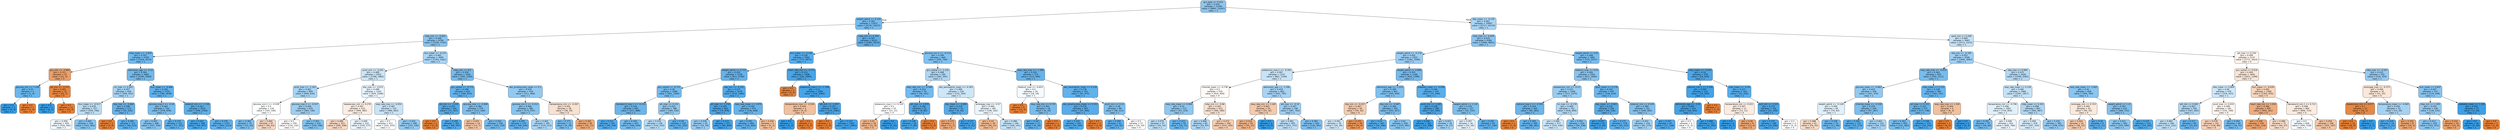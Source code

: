 digraph Tree {
node [shape=box, style="filled, rounded", color="black", fontname="helvetica"] ;
edge [fontname="helvetica"] ;
0 [label="gcs_eyes <= 0.412\ngini = 0.416\nsamples = 21094\nvalue = [9893, 23597]\nclass = 1", fillcolor="#8cc6f0"] ;
1 [label="weight_admit <= 0.144\ngini = 0.362\nsamples = 11027\nvalue = [4176, 13427]\nclass = 1", fillcolor="#77bbed"] ;
0 -> 1 [labeldistance=2.5, labelangle=45, headlabel="True"] ;
2 [label="mbp_min <= -0.003\ngini = 0.409\nsamples = 6794\nvalue = [3109, 7755]\nclass = 1", fillcolor="#88c4ef"] ;
1 -> 2 ;
3 [label="mbp_mean <= -2.855\ngini = 0.347\nsamples = 3700\nvalue = [1316, 4574]\nclass = 1", fillcolor="#72b9ec"] ;
2 -> 3 ;
4 [label="gcs_min <= -2.904\ngini = 0.311\nsamples = 15\nvalue = [21, 5]\nclass = 0", fillcolor="#eb9f68"] ;
3 -> 4 ;
5 [label="glucose_min <= 7.236\ngini = 0.32\nsamples = 3\nvalue = [1, 4]\nclass = 1", fillcolor="#6ab6ec"] ;
4 -> 5 ;
6 [label="gini = 0.0\nsamples = 2\nvalue = [0, 4]\nclass = 1", fillcolor="#399de5"] ;
5 -> 6 ;
7 [label="gini = 0.0\nsamples = 1\nvalue = [1, 0]\nclass = 0", fillcolor="#e58139"] ;
5 -> 7 ;
8 [label="ptt_min <= -0.551\ngini = 0.091\nsamples = 12\nvalue = [20, 1]\nclass = 0", fillcolor="#e68743"] ;
4 -> 8 ;
9 [label="gini = 0.0\nsamples = 1\nvalue = [0, 1]\nclass = 1", fillcolor="#399de5"] ;
8 -> 9 ;
10 [label="gini = 0.0\nsamples = 11\nvalue = [20, 0]\nclass = 0", fillcolor="#e58139"] ;
8 -> 10 ;
11 [label="admission_age <= -0.22\ngini = 0.344\nsamples = 3685\nvalue = [1295, 4569]\nclass = 1", fillcolor="#71b9ec"] ;
3 -> 11 ;
12 [label="inr_max <= 0.201\ngini = 0.457\nsamples = 930\nvalue = [509, 931]\nclass = 1", fillcolor="#a5d3f3"] ;
11 -> 12 ;
13 [label="bun_mean <= -0.517\ngini = 0.478\nsamples = 757\nvalue = [459, 706]\nclass = 1", fillcolor="#baddf6"] ;
12 -> 13 ;
14 [label="gini = 0.499\nsamples = 429\nvalue = [316, 342]\nclass = 1", fillcolor="#f0f8fd"] ;
13 -> 14 ;
15 [label="gini = 0.405\nsamples = 328\nvalue = [143, 364]\nclass = 1", fillcolor="#87c4ef"] ;
13 -> 15 ;
16 [label="sbp_max <= -2.664\ngini = 0.298\nsamples = 173\nvalue = [50, 225]\nclass = 1", fillcolor="#65b3eb"] ;
12 -> 16 ;
17 [label="gini = 0.0\nsamples = 2\nvalue = [4, 0]\nclass = 0", fillcolor="#e58139"] ;
16 -> 17 ;
18 [label="gini = 0.282\nsamples = 171\nvalue = [46, 225]\nclass = 1", fillcolor="#61b1ea"] ;
16 -> 18 ;
19 [label="bun_mean <= -0.468\ngini = 0.292\nsamples = 2755\nvalue = [786, 3638]\nclass = 1", fillcolor="#64b2eb"] ;
11 -> 19 ;
20 [label="glucose_max.2 <= -0.18\ngini = 0.365\nsamples = 720\nvalue = [278, 878]\nclass = 1", fillcolor="#78bced"] ;
19 -> 20 ;
21 [label="gini = 0.405\nsamples = 468\nvalue = [207, 526]\nclass = 1", fillcolor="#87c4ef"] ;
20 -> 21 ;
22 [label="gini = 0.279\nsamples = 252\nvalue = [71, 352]\nclass = 1", fillcolor="#61b1ea"] ;
20 -> 22 ;
23 [label="totalco2_min <= -1.336\ngini = 0.263\nsamples = 2035\nvalue = [508, 2760]\nclass = 1", fillcolor="#5dafea"] ;
19 -> 23 ;
24 [label="gini = 0.163\nsamples = 298\nvalue = [44, 447]\nclass = 1", fillcolor="#4ca7e8"] ;
23 -> 24 ;
25 [label="gini = 0.278\nsamples = 1737\nvalue = [464, 2313]\nclass = 1", fillcolor="#61b1ea"] ;
23 -> 25 ;
26 [label="bun_mean <= -0.223\ngini = 0.461\nsamples = 3094\nvalue = [1793, 3181]\nclass = 1", fillcolor="#a9d4f4"] ;
2 -> 26 ;
27 [label="pco2_min <= -0.261\ngini = 0.489\nsamples = 2052\nvalue = [1398, 1882]\nclass = 1", fillcolor="#cce6f8"] ;
26 -> 27 ;
28 [label="pco2_max <= -1.163\ngini = 0.461\nsamples = 809\nvalue = [469, 834]\nclass = 1", fillcolor="#a8d4f4"] ;
27 -> 28 ;
29 [label="glucose_min.2 <= -0.528\ngini = 0.5\nsamples = 134\nvalue = [105, 106]\nclass = 1", fillcolor="#fdfeff"] ;
28 -> 29 ;
30 [label="gini = 0.383\nsamples = 37\nvalue = [15, 43]\nclass = 1", fillcolor="#7ebfee"] ;
29 -> 30 ;
31 [label="gini = 0.484\nsamples = 97\nvalue = [90, 63]\nclass = 0", fillcolor="#f7d9c4"] ;
29 -> 31 ;
32 [label="glucose_max.2 <= -0.527\ngini = 0.444\nsamples = 675\nvalue = [364, 728]\nclass = 1", fillcolor="#9ccef2"] ;
28 -> 32 ;
33 [label="gini = 0.5\nsamples = 159\nvalue = [134, 132]\nclass = 0", fillcolor="#fffdfc"] ;
32 -> 33 ;
34 [label="gini = 0.402\nsamples = 516\nvalue = [230, 596]\nclass = 1", fillcolor="#85c3ef"] ;
32 -> 34 ;
35 [label="sbp_max <= -0.072\ngini = 0.498\nsamples = 1243\nvalue = [929, 1048]\nclass = 1", fillcolor="#e9f4fc"] ;
27 -> 35 ;
36 [label="baseexcess_min <= 0.276\ngini = 0.497\nsamples = 533\nvalue = [449, 385]\nclass = 0", fillcolor="#fbede3"] ;
35 -> 36 ;
37 [label="gini = 0.486\nsamples = 323\nvalue = [290, 208]\nclass = 0", fillcolor="#f8dbc7"] ;
36 -> 37 ;
38 [label="gini = 0.499\nsamples = 210\nvalue = [159, 177]\nclass = 1", fillcolor="#ebf5fc"] ;
36 -> 38 ;
39 [label="resp_rate_max <= -0.054\ngini = 0.487\nsamples = 710\nvalue = [480, 663]\nclass = 1", fillcolor="#c8e4f8"] ;
35 -> 39 ;
40 [label="gini = 0.5\nsamples = 411\nvalue = [325, 333]\nclass = 1", fillcolor="#fafdfe"] ;
39 -> 40 ;
41 [label="gini = 0.435\nsamples = 299\nvalue = [155, 330]\nclass = 1", fillcolor="#96cbf1"] ;
39 -> 41 ;
42 [label="mbp_min <= 0.6\ngini = 0.358\nsamples = 1042\nvalue = [395, 1299]\nclass = 1", fillcolor="#75bbed"] ;
26 -> 42 ;
43 [label="gcs_verbal <= -0.772\ngini = 0.296\nsamples = 624\nvalue = [184, 833]\nclass = 1", fillcolor="#65b3eb"] ;
42 -> 43 ;
44 [label="ptt_min <= -1.039\ngini = 0.215\nsamples = 354\nvalue = [71, 507]\nclass = 1", fillcolor="#55abe9"] ;
43 -> 44 ;
45 [label="gini = 0.0\nsamples = 2\nvalue = [3, 0]\nclass = 0", fillcolor="#e58139"] ;
44 -> 45 ;
46 [label="gini = 0.209\nsamples = 352\nvalue = [68, 507]\nclass = 1", fillcolor="#54aae8"] ;
44 -> 46 ;
47 [label="glucose_max <= -0.898\ngini = 0.382\nsamples = 270\nvalue = [113, 326]\nclass = 1", fillcolor="#7ebfee"] ;
43 -> 47 ;
48 [label="gini = 0.455\nsamples = 14\nvalue = [13, 7]\nclass = 0", fillcolor="#f3c5a4"] ;
47 -> 48 ;
49 [label="gini = 0.363\nsamples = 256\nvalue = [100, 319]\nclass = 1", fillcolor="#77bced"] ;
47 -> 49 ;
50 [label="abs_lymphocytes_mean <= 0.1\ngini = 0.429\nsamples = 418\nvalue = [211, 466]\nclass = 1", fillcolor="#93c9f1"] ;
42 -> 50 ;
51 [label="glucose_min.2 <= -0.212\ngini = 0.406\nsamples = 380\nvalue = [173, 437]\nclass = 1", fillcolor="#87c4ef"] ;
50 -> 51 ;
52 [label="gini = 0.295\nsamples = 175\nvalue = [49, 224]\nclass = 1", fillcolor="#64b2eb"] ;
51 -> 52 ;
53 [label="gini = 0.465\nsamples = 205\nvalue = [124, 213]\nclass = 1", fillcolor="#acd6f4"] ;
51 -> 53 ;
54 [label="temperature_min <= -0.267\ngini = 0.491\nsamples = 38\nvalue = [38, 29]\nclass = 0", fillcolor="#f9e1d0"] ;
50 -> 54 ;
55 [label="gini = 0.375\nsamples = 12\nvalue = [6, 18]\nclass = 1", fillcolor="#7bbeee"] ;
54 -> 55 ;
56 [label="gini = 0.381\nsamples = 26\nvalue = [32, 11]\nclass = 0", fillcolor="#eeac7d"] ;
54 -> 56 ;
57 [label="mbp_min <= 0.764\ngini = 0.267\nsamples = 4233\nvalue = [1067, 5672]\nclass = 1", fillcolor="#5eafea"] ;
1 -> 57 ;
58 [label="bun_mean <= -0.149\ngini = 0.236\nsamples = 3564\nvalue = [772, 4873]\nclass = 1", fillcolor="#58ade9"] ;
57 -> 58 ;
59 [label="weight_admit <= 0.715\ngini = 0.295\nsamples = 2156\nvalue = [611, 2790]\nclass = 1", fillcolor="#64b2eb"] ;
58 -> 59 ;
60 [label="gcs_verbal <= -0.772\ngini = 0.36\nsamples = 1080\nvalue = [401, 1304]\nclass = 1", fillcolor="#76bbed"] ;
59 -> 60 ;
61 [label="hematocrit_max.1 <= -0.233\ngini = 0.316\nsamples = 692\nvalue = [217, 888]\nclass = 1", fillcolor="#69b5eb"] ;
60 -> 61 ;
62 [label="gini = 0.221\nsamples = 245\nvalue = [49, 339]\nclass = 1", fillcolor="#56abe9"] ;
61 -> 62 ;
63 [label="gini = 0.359\nsamples = 447\nvalue = [168, 549]\nclass = 1", fillcolor="#76bbed"] ;
61 -> 63 ;
64 [label="ph_max <= 0.152\ngini = 0.425\nsamples = 388\nvalue = [184, 416]\nclass = 1", fillcolor="#91c8f0"] ;
60 -> 64 ;
65 [label="gini = 0.476\nsamples = 236\nvalue = [143, 224]\nclass = 1", fillcolor="#b7dcf6"] ;
64 -> 65 ;
66 [label="gini = 0.29\nsamples = 152\nvalue = [41, 192]\nclass = 1", fillcolor="#63b2eb"] ;
64 -> 66 ;
67 [label="sbp_min <= -0.141\ngini = 0.217\nsamples = 1076\nvalue = [210, 1486]\nclass = 1", fillcolor="#55abe9"] ;
59 -> 67 ;
68 [label="ph_max <= -1.716\ngini = 0.143\nsamples = 602\nvalue = [74, 878]\nclass = 1", fillcolor="#4aa5e7"] ;
67 -> 68 ;
69 [label="gini = 0.439\nsamples = 25\nvalue = [14, 29]\nclass = 1", fillcolor="#99ccf2"] ;
68 -> 69 ;
70 [label="gini = 0.123\nsamples = 577\nvalue = [60, 849]\nclass = 1", fillcolor="#47a4e7"] ;
68 -> 70 ;
71 [label="resp_rate_mean <= 2.874\ngini = 0.299\nsamples = 474\nvalue = [136, 608]\nclass = 1", fillcolor="#65b3eb"] ;
67 -> 71 ;
72 [label="gini = 0.291\nsamples = 469\nvalue = [130, 605]\nclass = 1", fillcolor="#64b2eb"] ;
71 -> 72 ;
73 [label="gini = 0.444\nsamples = 5\nvalue = [6, 3]\nclass = 0", fillcolor="#f2c09c"] ;
71 -> 73 ;
74 [label="heart_rate_min <= -3.772\ngini = 0.133\nsamples = 1408\nvalue = [161, 2083]\nclass = 1", fillcolor="#48a5e7"] ;
58 -> 74 ;
75 [label="gini = 0.0\nsamples = 2\nvalue = [5, 0]\nclass = 0", fillcolor="#e58139"] ;
74 -> 75 ;
76 [label="potassium_max.1 <= -1.706\ngini = 0.13\nsamples = 1406\nvalue = [156, 2083]\nclass = 1", fillcolor="#48a4e7"] ;
74 -> 76 ;
77 [label="temperature_max <= -2.544\ngini = 0.444\nsamples = 3\nvalue = [4, 2]\nclass = 0", fillcolor="#f2c09c"] ;
76 -> 77 ;
78 [label="gini = 0.0\nsamples = 1\nvalue = [0, 2]\nclass = 1", fillcolor="#399de5"] ;
77 -> 78 ;
79 [label="gini = 0.0\nsamples = 2\nvalue = [4, 0]\nclass = 0", fillcolor="#e58139"] ;
77 -> 79 ;
80 [label="ptt_min <= -1.057\ngini = 0.127\nsamples = 1403\nvalue = [152, 2081]\nclass = 1", fillcolor="#47a4e7"] ;
76 -> 80 ;
81 [label="gini = 0.0\nsamples = 2\nvalue = [5, 0]\nclass = 0", fillcolor="#e58139"] ;
80 -> 81 ;
82 [label="gini = 0.123\nsamples = 1401\nvalue = [147, 2081]\nclass = 1", fillcolor="#47a4e7"] ;
80 -> 82 ;
83 [label="glucose_min.2 <= -0.114\ngini = 0.394\nsamples = 669\nvalue = [295, 799]\nclass = 1", fillcolor="#82c1ef"] ;
57 -> 83 ;
84 [label="gcs_verbal <= -1.235\ngini = 0.468\nsamples = 294\nvalue = [182, 305]\nclass = 1", fillcolor="#afd7f5"] ;
83 -> 84 ;
85 [label="resp_rate_min <= -0.506\ngini = 0.353\nsamples = 76\nvalue = [30, 101]\nclass = 1", fillcolor="#74baed"] ;
84 -> 85 ;
86 [label="potassium_max.1 <= 0.324\ngini = 0.5\nsamples = 25\nvalue = [21, 21]\nclass = 0", fillcolor="#ffffff"] ;
85 -> 86 ;
87 [label="gini = 0.42\nsamples = 18\nvalue = [21, 9]\nclass = 0", fillcolor="#f0b78e"] ;
86 -> 87 ;
88 [label="gini = 0.0\nsamples = 7\nvalue = [0, 12]\nclass = 1", fillcolor="#399de5"] ;
86 -> 88 ;
89 [label="ptt_max <= 2.876\ngini = 0.182\nsamples = 51\nvalue = [9, 80]\nclass = 1", fillcolor="#4fa8e8"] ;
85 -> 89 ;
90 [label="gini = 0.148\nsamples = 50\nvalue = [7, 80]\nclass = 1", fillcolor="#4aa6e7"] ;
89 -> 90 ;
91 [label="gini = 0.0\nsamples = 1\nvalue = [2, 0]\nclass = 0", fillcolor="#e58139"] ;
89 -> 91 ;
92 [label="abs_eosinophils_mean <= -0.363\ngini = 0.489\nsamples = 218\nvalue = [152, 204]\nclass = 1", fillcolor="#cde6f8"] ;
84 -> 92 ;
93 [label="sbp_mean <= -0.894\ngini = 0.219\nsamples = 33\nvalue = [6, 42]\nclass = 1", fillcolor="#55abe9"] ;
92 -> 93 ;
94 [label="gini = 0.375\nsamples = 2\nvalue = [3, 1]\nclass = 0", fillcolor="#eeab7b"] ;
93 -> 94 ;
95 [label="gini = 0.127\nsamples = 31\nvalue = [3, 41]\nclass = 1", fillcolor="#47a4e7"] ;
93 -> 95 ;
96 [label="aniongap_max <= -0.57\ngini = 0.499\nsamples = 185\nvalue = [146, 162]\nclass = 1", fillcolor="#ebf5fc"] ;
92 -> 96 ;
97 [label="gini = 0.43\nsamples = 39\nvalue = [46, 21]\nclass = 0", fillcolor="#f1bb93"] ;
96 -> 97 ;
98 [label="gini = 0.486\nsamples = 146\nvalue = [100, 141]\nclass = 1", fillcolor="#c5e3f7"] ;
96 -> 98 ;
99 [label="resp_rate_max <= -1.296\ngini = 0.303\nsamples = 375\nvalue = [113, 494]\nclass = 1", fillcolor="#66b3eb"] ;
83 -> 99 ;
100 [label="totalco2_max <= -0.653\ngini = 0.5\nsamples = 24\nvalue = [18, 19]\nclass = 1", fillcolor="#f5fafe"] ;
99 -> 100 ;
101 [label="gini = 0.0\nsamples = 6\nvalue = [12, 0]\nclass = 0", fillcolor="#e58139"] ;
100 -> 101 ;
102 [label="resp_rate_min <= 0.735\ngini = 0.365\nsamples = 18\nvalue = [6, 19]\nclass = 1", fillcolor="#78bced"] ;
100 -> 102 ;
103 [label="gini = 0.287\nsamples = 17\nvalue = [4, 19]\nclass = 1", fillcolor="#63b2ea"] ;
102 -> 103 ;
104 [label="gini = 0.0\nsamples = 1\nvalue = [2, 0]\nclass = 0", fillcolor="#e58139"] ;
102 -> 104 ;
105 [label="abs_neutrophils_mean <= 0.228\ngini = 0.278\nsamples = 351\nvalue = [95, 475]\nclass = 1", fillcolor="#61b1ea"] ;
99 -> 105 ;
106 [label="abs_lymphocytes_mean <= 0.351\ngini = 0.234\nsamples = 263\nvalue = [57, 364]\nclass = 1", fillcolor="#58ace9"] ;
105 -> 106 ;
107 [label="gini = 0.225\nsamples = 261\nvalue = [54, 364]\nclass = 1", fillcolor="#56ace9"] ;
106 -> 107 ;
108 [label="gini = 0.0\nsamples = 2\nvalue = [3, 0]\nclass = 0", fillcolor="#e58139"] ;
106 -> 108 ;
109 [label="pco2_min <= 0.12\ngini = 0.38\nsamples = 88\nvalue = [38, 111]\nclass = 1", fillcolor="#7dbfee"] ;
105 -> 109 ;
110 [label="gini = 0.284\nsamples = 61\nvalue = [19, 92]\nclass = 1", fillcolor="#62b1ea"] ;
109 -> 110 ;
111 [label="gini = 0.5\nsamples = 27\nvalue = [19, 19]\nclass = 0", fillcolor="#ffffff"] ;
109 -> 111 ;
112 [label="dbp_mean <= -0.129\ngini = 0.461\nsamples = 10067\nvalue = [5717, 10170]\nclass = 1", fillcolor="#a8d4f4"] ;
0 -> 112 [labeldistance=2.5, labelangle=-45, headlabel="False"] ;
113 [label="mbp_max <= -0.429\ngini = 0.414\nsamples = 4384\nvalue = [2006, 4855]\nclass = 1", fillcolor="#8bc5f0"] ;
112 -> 113 ;
114 [label="weight_admit <= -0.176\ngini = 0.442\nsamples = 2503\nvalue = [1281, 2598]\nclass = 1", fillcolor="#9bcdf2"] ;
113 -> 114 ;
115 [label="potassium_max.1 <= -0.392\ngini = 0.487\nsamples = 1337\nvalue = [861, 1199]\nclass = 1", fillcolor="#c7e3f8"] ;
114 -> 115 ;
116 [label="chloride_mean <= -0.736\ngini = 0.5\nsamples = 535\nvalue = [419, 404]\nclass = 0", fillcolor="#fefaf8"] ;
115 -> 116 ;
117 [label="resp_rate_mean <= 0.084\ngini = 0.42\nsamples = 112\nvalue = [53, 124]\nclass = 1", fillcolor="#8ec7f0"] ;
116 -> 117 ;
118 [label="gini = 0.479\nsamples = 57\nvalue = [35, 53]\nclass = 1", fillcolor="#bcdef6"] ;
117 -> 118 ;
119 [label="gini = 0.323\nsamples = 55\nvalue = [18, 71]\nclass = 1", fillcolor="#6bb6ec"] ;
117 -> 119 ;
120 [label="mbp_min <= -0.86\ngini = 0.491\nsamples = 423\nvalue = [366, 280]\nclass = 0", fillcolor="#f9e1d0"] ;
116 -> 120 ;
121 [label="gini = 0.468\nsamples = 83\nvalue = [52, 87]\nclass = 1", fillcolor="#afd8f5"] ;
120 -> 121 ;
122 [label="gini = 0.472\nsamples = 340\nvalue = [314, 193]\nclass = 0", fillcolor="#f5ceb3"] ;
120 -> 122 ;
123 [label="admission_age <= -1.296\ngini = 0.459\nsamples = 802\nvalue = [442, 795]\nclass = 1", fillcolor="#a7d3f3"] ;
115 -> 123 ;
124 [label="resp_rate_min <= 1.149\ngini = 0.465\nsamples = 54\nvalue = [55, 32]\nclass = 0", fillcolor="#f4caac"] ;
123 -> 124 ;
125 [label="gini = 0.416\nsamples = 50\nvalue = [55, 23]\nclass = 0", fillcolor="#f0b68c"] ;
124 -> 125 ;
126 [label="gini = 0.0\nsamples = 4\nvalue = [0, 9]\nclass = 1", fillcolor="#399de5"] ;
124 -> 126 ;
127 [label="ptt_max <= -0.32\ngini = 0.447\nsamples = 748\nvalue = [387, 763]\nclass = 1", fillcolor="#9dcff2"] ;
123 -> 127 ;
128 [label="gini = 0.481\nsamples = 405\nvalue = [251, 372]\nclass = 1", fillcolor="#bfdff7"] ;
127 -> 128 ;
129 [label="gini = 0.383\nsamples = 343\nvalue = [136, 391]\nclass = 1", fillcolor="#7ebfee"] ;
127 -> 129 ;
130 [label="weight_admit <= 0.808\ngini = 0.355\nsamples = 1166\nvalue = [420, 1399]\nclass = 1", fillcolor="#74baed"] ;
114 -> 130 ;
131 [label="admission_age <= -1.215\ngini = 0.389\nsamples = 841\nvalue = [345, 959]\nclass = 1", fillcolor="#80c0ee"] ;
130 -> 131 ;
132 [label="sbp_min <= -0.227\ngini = 0.467\nsamples = 58\nvalue = [54, 32]\nclass = 0", fillcolor="#f4ccae"] ;
131 -> 132 ;
133 [label="gini = 0.491\nsamples = 30\nvalue = [20, 26]\nclass = 1", fillcolor="#d1e8f9"] ;
132 -> 133 ;
134 [label="gini = 0.255\nsamples = 28\nvalue = [34, 6]\nclass = 0", fillcolor="#ea975c"] ;
132 -> 134 ;
135 [label="sbp_min <= -0.487\ngini = 0.364\nsamples = 783\nvalue = [291, 927]\nclass = 1", fillcolor="#77bced"] ;
131 -> 135 ;
136 [label="gini = 0.24\nsamples = 263\nvalue = [56, 346]\nclass = 1", fillcolor="#59ade9"] ;
135 -> 136 ;
137 [label="gini = 0.41\nsamples = 520\nvalue = [235, 581]\nclass = 1", fillcolor="#89c5f0"] ;
135 -> 137 ;
138 [label="platelets_mean <= -0.038\ngini = 0.249\nsamples = 325\nvalue = [75, 440]\nclass = 1", fillcolor="#5baee9"] ;
130 -> 138 ;
139 [label="pco2_min <= 1.265\ngini = 0.138\nsamples = 198\nvalue = [23, 285]\nclass = 1", fillcolor="#49a5e7"] ;
138 -> 139 ;
140 [label="gini = 0.094\nsamples = 182\nvalue = [14, 268]\nclass = 1", fillcolor="#43a2e6"] ;
139 -> 140 ;
141 [label="gini = 0.453\nsamples = 16\nvalue = [9, 17]\nclass = 1", fillcolor="#a2d1f3"] ;
139 -> 141 ;
142 [label="weight_admit <= 1.132\ngini = 0.376\nsamples = 127\nvalue = [52, 155]\nclass = 1", fillcolor="#7bbeee"] ;
138 -> 142 ;
143 [label="gini = 0.497\nsamples = 34\nvalue = [25, 29]\nclass = 1", fillcolor="#e4f1fb"] ;
142 -> 143 ;
144 [label="gini = 0.291\nsamples = 93\nvalue = [27, 126]\nclass = 1", fillcolor="#63b2eb"] ;
142 -> 144 ;
145 [label="weight_admit <= 0.62\ngini = 0.368\nsamples = 1881\nvalue = [725, 2257]\nclass = 1", fillcolor="#79bced"] ;
113 -> 145 ;
146 [label="totalco2_max <= 0.02\ngini = 0.406\nsamples = 1503\nvalue = [671, 1694]\nclass = 1", fillcolor="#87c4ef"] ;
145 -> 146 ;
147 [label="baseexcess_min <= -0.13\ngini = 0.437\nsamples = 1006\nvalue = [513, 1075]\nclass = 1", fillcolor="#97ccf1"] ;
146 -> 147 ;
148 [label="calcium_max.1 <= -2.535\ngini = 0.319\nsamples = 305\nvalue = [95, 381]\nclass = 1", fillcolor="#6ab5eb"] ;
147 -> 148 ;
149 [label="gini = 0.0\nsamples = 1\nvalue = [7, 0]\nclass = 0", fillcolor="#e58139"] ;
148 -> 149 ;
150 [label="gini = 0.305\nsamples = 304\nvalue = [88, 381]\nclass = 1", fillcolor="#67b4eb"] ;
148 -> 150 ;
151 [label="inr_max <= -0.178\ngini = 0.469\nsamples = 701\nvalue = [418, 694]\nclass = 1", fillcolor="#b0d8f5"] ;
147 -> 151 ;
152 [label="gini = 0.489\nsamples = 477\nvalue = [324, 436]\nclass = 1", fillcolor="#cce6f8"] ;
151 -> 152 ;
153 [label="gini = 0.391\nsamples = 224\nvalue = [94, 258]\nclass = 1", fillcolor="#81c1ee"] ;
151 -> 153 ;
154 [label="spo2_mean <= 0.178\ngini = 0.324\nsamples = 497\nvalue = [158, 619]\nclass = 1", fillcolor="#6cb6ec"] ;
146 -> 154 ;
155 [label="sbp_mean <= -0.801\ngini = 0.232\nsamples = 246\nvalue = [49, 316]\nclass = 1", fillcolor="#58ace9"] ;
154 -> 155 ;
156 [label="gini = 0.097\nsamples = 67\nvalue = [5, 93]\nclass = 1", fillcolor="#44a2e6"] ;
155 -> 156 ;
157 [label="gini = 0.275\nsamples = 179\nvalue = [44, 223]\nclass = 1", fillcolor="#60b0ea"] ;
155 -> 157 ;
158 [label="totalco2_min <= 0.539\ngini = 0.389\nsamples = 251\nvalue = [109, 303]\nclass = 1", fillcolor="#80c0ee"] ;
154 -> 158 ;
159 [label="gini = 0.452\nsamples = 154\nvalue = [92, 175]\nclass = 1", fillcolor="#a1d1f3"] ;
158 -> 159 ;
160 [label="gini = 0.207\nsamples = 97\nvalue = [17, 128]\nclass = 1", fillcolor="#53aae8"] ;
158 -> 160 ;
161 [label="mbp_mean <= -0.425\ngini = 0.16\nsamples = 378\nvalue = [54, 563]\nclass = 1", fillcolor="#4ca6e7"] ;
145 -> 161 ;
162 [label="calcium_min.1 <= 2.145\ngini = 0.099\nsamples = 215\nvalue = [19, 343]\nclass = 1", fillcolor="#44a2e6"] ;
161 -> 162 ;
163 [label="admission_age <= -2.41\ngini = 0.095\nsamples = 214\nvalue = [18, 343]\nclass = 1", fillcolor="#43a2e6"] ;
162 -> 163 ;
164 [label="gini = 0.5\nsamples = 2\nvalue = [2, 2]\nclass = 0", fillcolor="#ffffff"] ;
163 -> 164 ;
165 [label="gini = 0.086\nsamples = 212\nvalue = [16, 341]\nclass = 1", fillcolor="#42a2e6"] ;
163 -> 165 ;
166 [label="gini = 0.0\nsamples = 1\nvalue = [1, 0]\nclass = 0", fillcolor="#e58139"] ;
162 -> 166 ;
167 [label="mbp_mean <= -0.39\ngini = 0.237\nsamples = 163\nvalue = [35, 220]\nclass = 1", fillcolor="#58ade9"] ;
161 -> 167 ;
168 [label="temperature_min <= 0.031\ngini = 0.497\nsamples = 13\nvalue = [13, 11]\nclass = 0", fillcolor="#fbece1"] ;
167 -> 168 ;
169 [label="gini = 0.0\nsamples = 4\nvalue = [0, 7]\nclass = 1", fillcolor="#399de5"] ;
168 -> 169 ;
170 [label="gini = 0.36\nsamples = 9\nvalue = [13, 4]\nclass = 0", fillcolor="#eda876"] ;
168 -> 170 ;
171 [label="po2_min <= 3.223\ngini = 0.172\nsamples = 150\nvalue = [22, 209]\nclass = 1", fillcolor="#4ea7e8"] ;
167 -> 171 ;
172 [label="gini = 0.155\nsamples = 146\nvalue = [19, 206]\nclass = 1", fillcolor="#4ba6e7"] ;
171 -> 172 ;
173 [label="gini = 0.5\nsamples = 4\nvalue = [3, 3]\nclass = 0", fillcolor="#ffffff"] ;
171 -> 173 ;
174 [label="spo2_min <= 0.268\ngini = 0.484\nsamples = 5683\nvalue = [3711, 5315]\nclass = 1", fillcolor="#c3e1f7"] ;
112 -> 174 ;
175 [label="sbp_min <= -0.184\ngini = 0.452\nsamples = 3546\nvalue = [1940, 3692]\nclass = 1", fillcolor="#a1d0f3"] ;
174 -> 175 ;
176 [label="resp_rate_max <= -0.054\ngini = 0.364\nsamples = 920\nvalue = [350, 1111]\nclass = 1", fillcolor="#77bced"] ;
175 -> 176 ;
177 [label="glucose_mean <= -0.683\ngini = 0.429\nsamples = 338\nvalue = [167, 370]\nclass = 1", fillcolor="#92c9f1"] ;
176 -> 177 ;
178 [label="weight_admit <= -0.128\ngini = 0.496\nsamples = 94\nvalue = [70, 83]\nclass = 1", fillcolor="#e0f0fb"] ;
177 -> 178 ;
179 [label="gini = 0.488\nsamples = 61\nvalue = [59, 43]\nclass = 0", fillcolor="#f8ddc9"] ;
178 -> 179 ;
180 [label="gini = 0.338\nsamples = 33\nvalue = [11, 40]\nclass = 1", fillcolor="#6fb8ec"] ;
178 -> 180 ;
181 [label="chloride_mean <= -0.228\ngini = 0.378\nsamples = 244\nvalue = [97, 287]\nclass = 1", fillcolor="#7cbeee"] ;
177 -> 181 ;
182 [label="gini = 0.269\nsamples = 122\nvalue = [33, 173]\nclass = 1", fillcolor="#5fb0ea"] ;
181 -> 182 ;
183 [label="gini = 0.461\nsamples = 122\nvalue = [64, 114]\nclass = 1", fillcolor="#a8d4f4"] ;
181 -> 183 ;
184 [label="mbp_mean <= 2.153\ngini = 0.318\nsamples = 582\nvalue = [183, 741]\nclass = 1", fillcolor="#6ab5eb"] ;
176 -> 184 ;
185 [label="ph_max <= 0.152\ngini = 0.312\nsamples = 577\nvalue = [177, 738]\nclass = 1", fillcolor="#68b5eb"] ;
184 -> 185 ;
186 [label="gini = 0.363\nsamples = 403\nvalue = [151, 483]\nclass = 1", fillcolor="#77bced"] ;
185 -> 186 ;
187 [label="gini = 0.168\nsamples = 174\nvalue = [26, 255]\nclass = 1", fillcolor="#4da7e8"] ;
185 -> 187 ;
188 [label="resp_rate_max <= 1.344\ngini = 0.444\nsamples = 5\nvalue = [6, 3]\nclass = 0", fillcolor="#f2c09c"] ;
184 -> 188 ;
189 [label="gini = 0.0\nsamples = 3\nvalue = [6, 0]\nclass = 0", fillcolor="#e58139"] ;
188 -> 189 ;
190 [label="gini = 0.0\nsamples = 2\nvalue = [0, 3]\nclass = 1", fillcolor="#399de5"] ;
188 -> 190 ;
191 [label="sbp_max <= 0.894\ngini = 0.472\nsamples = 2626\nvalue = [1590, 2581]\nclass = 1", fillcolor="#b3d9f5"] ;
175 -> 191 ;
192 [label="resp_rate_mean <= 0.128\ngini = 0.485\nsamples = 1968\nvalue = [1281, 1817]\nclass = 1", fillcolor="#c5e2f7"] ;
191 -> 192 ;
193 [label="temperature_min <= -0.796\ngini = 0.496\nsamples = 1005\nvalue = [716, 850]\nclass = 1", fillcolor="#e0f0fb"] ;
192 -> 193 ;
194 [label="gini = 0.361\nsamples = 74\nvalue = [26, 84]\nclass = 1", fillcolor="#76bbed"] ;
193 -> 194 ;
195 [label="gini = 0.499\nsamples = 931\nvalue = [690, 766]\nclass = 1", fillcolor="#ebf5fc"] ;
193 -> 195 ;
196 [label="mbp_mean <= 0.353\ngini = 0.466\nsamples = 963\nvalue = [565, 967]\nclass = 1", fillcolor="#add6f4"] ;
192 -> 196 ;
197 [label="gini = 0.494\nsamples = 378\nvalue = [267, 332]\nclass = 1", fillcolor="#d8ecfa"] ;
196 -> 197 ;
198 [label="gini = 0.435\nsamples = 585\nvalue = [298, 635]\nclass = 1", fillcolor="#96cbf1"] ;
196 -> 198 ;
199 [label="resp_rate_mean <= -1.065\ngini = 0.41\nsamples = 658\nvalue = [309, 764]\nclass = 1", fillcolor="#89c5f0"] ;
191 -> 199 ;
200 [label="aniongap_min <= 0.703\ngini = 0.495\nsamples = 43\nvalue = [40, 33]\nclass = 0", fillcolor="#fae9dc"] ;
199 -> 200 ;
201 [label="gini = 0.464\nsamples = 34\nvalue = [38, 22]\nclass = 0", fillcolor="#f4caac"] ;
200 -> 201 ;
202 [label="gini = 0.26\nsamples = 9\nvalue = [2, 11]\nclass = 1", fillcolor="#5dafea"] ;
200 -> 202 ;
203 [label="weight_admit <= 1.11\ngini = 0.393\nsamples = 615\nvalue = [269, 731]\nclass = 1", fillcolor="#82c1ef"] ;
199 -> 203 ;
204 [label="gini = 0.421\nsamples = 500\nvalue = [245, 569]\nclass = 1", fillcolor="#8ec7f0"] ;
203 -> 204 ;
205 [label="gini = 0.225\nsamples = 115\nvalue = [24, 162]\nclass = 1", fillcolor="#56ace9"] ;
203 -> 205 ;
206 [label="ptt_max <= 0.144\ngini = 0.499\nsamples = 2137\nvalue = [1771, 1623]\nclass = 0", fillcolor="#fdf4ee"] ;
174 -> 206 ;
207 [label="gcs_verbal <= 0.618\ngini = 0.494\nsamples = 1845\nvalue = [1621, 1299]\nclass = 0", fillcolor="#fae6d8"] ;
206 -> 207 ;
208 [label="dbp_mean <= 0.809\ngini = 0.49\nsamples = 476\nvalue = [319, 423]\nclass = 1", fillcolor="#cee7f9"] ;
207 -> 208 ;
209 [label="ptt_min <= 0.082\ngini = 0.467\nsamples = 295\nvalue = [167, 283]\nclass = 1", fillcolor="#aed7f4"] ;
208 -> 209 ;
210 [label="gini = 0.482\nsamples = 246\nvalue = [152, 222]\nclass = 1", fillcolor="#c1e0f7"] ;
209 -> 210 ;
211 [label="gini = 0.317\nsamples = 49\nvalue = [15, 61]\nclass = 1", fillcolor="#6ab5eb"] ;
209 -> 211 ;
212 [label="pco2_max <= 0.033\ngini = 0.499\nsamples = 181\nvalue = [152, 140]\nclass = 0", fillcolor="#fdf5ef"] ;
208 -> 212 ;
213 [label="gini = 0.478\nsamples = 141\nvalue = [136, 89]\nclass = 0", fillcolor="#f6d3bb"] ;
212 -> 213 ;
214 [label="gini = 0.364\nsamples = 40\nvalue = [16, 51]\nclass = 1", fillcolor="#77bced"] ;
212 -> 214 ;
215 [label="bun_mean <= -0.639\ngini = 0.481\nsamples = 1369\nvalue = [1302, 876]\nclass = 0", fillcolor="#f6d6be"] ;
207 -> 215 ;
216 [label="heart_rate_min <= 1.054\ngini = 0.386\nsamples = 405\nvalue = [456, 161]\nclass = 0", fillcolor="#eead7f"] ;
215 -> 216 ;
217 [label="gini = 0.349\nsamples = 334\nvalue = [392, 114]\nclass = 0", fillcolor="#eda673"] ;
216 -> 217 ;
218 [label="gini = 0.488\nsamples = 71\nvalue = [64, 47]\nclass = 0", fillcolor="#f8deca"] ;
216 -> 218 ;
219 [label="hematocrit_min.1 <= 0.712\ngini = 0.496\nsamples = 964\nvalue = [846, 715]\nclass = 0", fillcolor="#fbebe0"] ;
215 -> 219 ;
220 [label="gini = 0.5\nsamples = 626\nvalue = [491, 518]\nclass = 1", fillcolor="#f5fafe"] ;
219 -> 220 ;
221 [label="gini = 0.459\nsamples = 338\nvalue = [355, 197]\nclass = 0", fillcolor="#f3c7a7"] ;
219 -> 221 ;
222 [label="mbp_max <= -0.507\ngini = 0.433\nsamples = 292\nvalue = [150, 324]\nclass = 1", fillcolor="#95caf1"] ;
206 -> 222 ;
223 [label="aniongap_max <= -0.373\ngini = 0.494\nsamples = 35\nvalue = [31, 25]\nclass = 0", fillcolor="#fae7d9"] ;
222 -> 223 ;
224 [label="baseexcess_min <= 0.377\ngini = 0.1\nsamples = 13\nvalue = [18, 1]\nclass = 0", fillcolor="#e68844"] ;
223 -> 224 ;
225 [label="gini = 0.0\nsamples = 12\nvalue = [18, 0]\nclass = 0", fillcolor="#e58139"] ;
224 -> 225 ;
226 [label="gini = 0.0\nsamples = 1\nvalue = [0, 1]\nclass = 1", fillcolor="#399de5"] ;
224 -> 226 ;
227 [label="temperature_mean <= -0.065\ngini = 0.456\nsamples = 22\nvalue = [13, 24]\nclass = 1", fillcolor="#a4d2f3"] ;
223 -> 227 ;
228 [label="gini = 0.219\nsamples = 14\nvalue = [3, 21]\nclass = 1", fillcolor="#55abe9"] ;
227 -> 228 ;
229 [label="gini = 0.355\nsamples = 8\nvalue = [10, 3]\nclass = 0", fillcolor="#eda774"] ;
227 -> 229 ;
230 [label="bun_mean <= 0.647\ngini = 0.407\nsamples = 257\nvalue = [119, 299]\nclass = 1", fillcolor="#88c4ef"] ;
222 -> 230 ;
231 [label="mbp_min <= 2.205\ngini = 0.433\nsamples = 230\nvalue = [118, 255]\nclass = 1", fillcolor="#95caf1"] ;
230 -> 231 ;
232 [label="gini = 0.413\nsamples = 220\nvalue = [103, 251]\nclass = 1", fillcolor="#8ac5f0"] ;
231 -> 232 ;
233 [label="gini = 0.332\nsamples = 10\nvalue = [15, 4]\nclass = 0", fillcolor="#eca36e"] ;
231 -> 233 ;
234 [label="platelets_mean <= 1.128\ngini = 0.043\nsamples = 27\nvalue = [1, 44]\nclass = 1", fillcolor="#3d9fe6"] ;
230 -> 234 ;
235 [label="gini = 0.0\nsamples = 26\nvalue = [0, 44]\nclass = 1", fillcolor="#399de5"] ;
234 -> 235 ;
236 [label="gini = 0.0\nsamples = 1\nvalue = [1, 0]\nclass = 0", fillcolor="#e58139"] ;
234 -> 236 ;
}